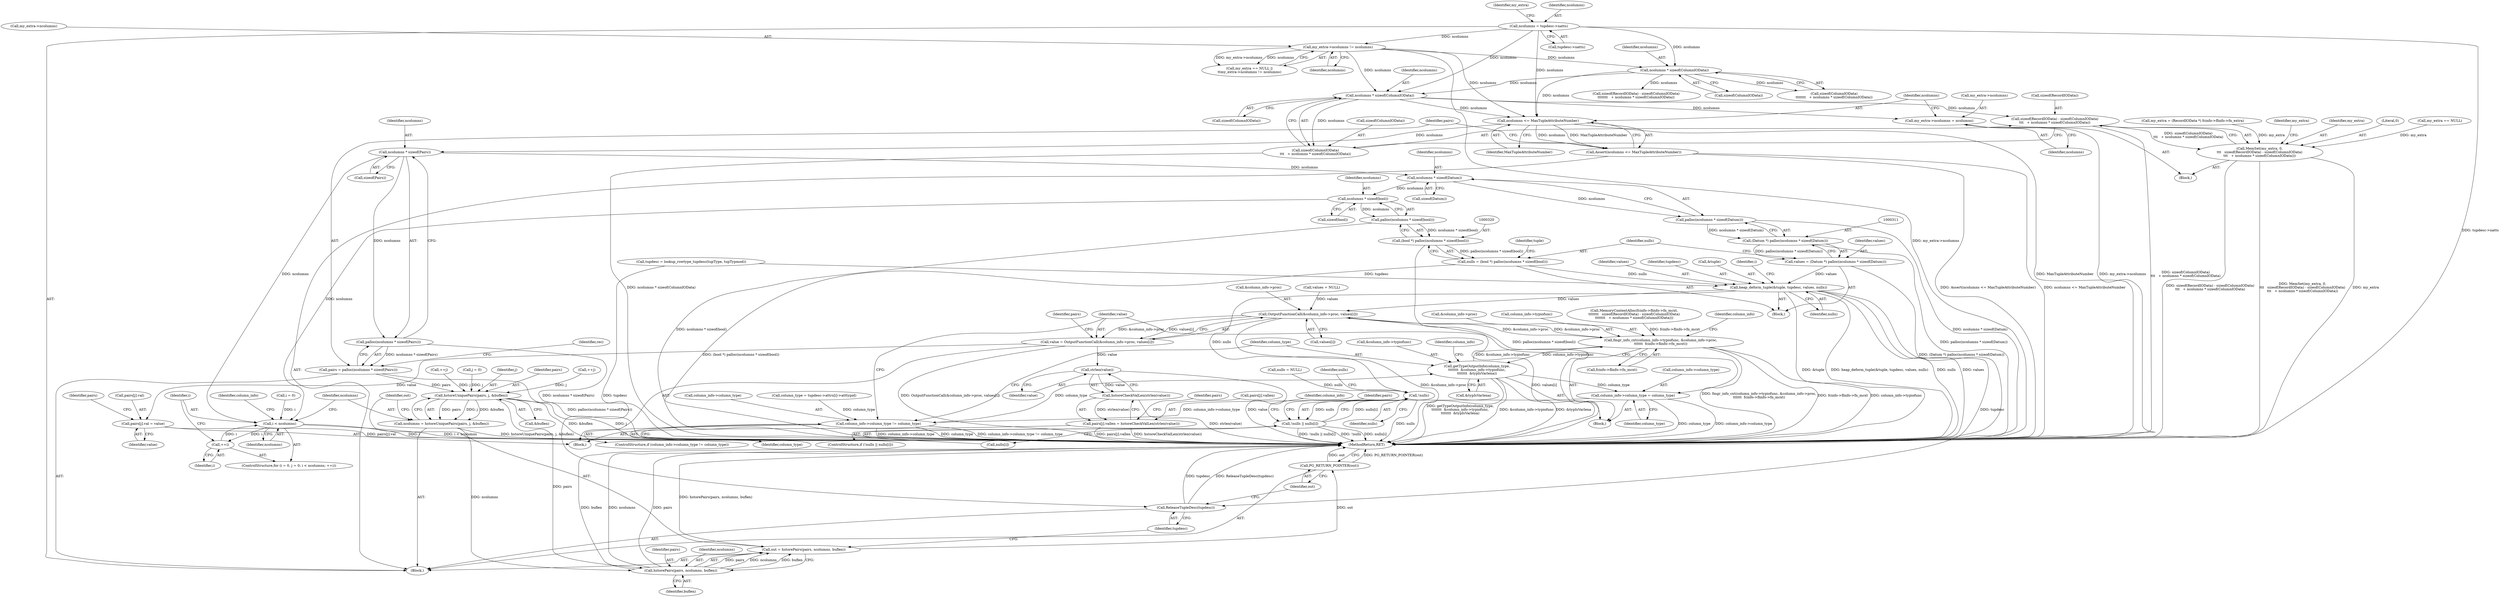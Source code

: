 digraph "0_postgres_31400a673325147e1205326008e32135a78b4d8a_1@API" {
"1000254" [label="(Call,ncolumns * sizeof(ColumnIOData))"];
"1000209" [label="(Call,ncolumns * sizeof(ColumnIOData))"];
"1000185" [label="(Call,my_extra->ncolumns != ncolumns)"];
"1000166" [label="(Call,ncolumns = tupdesc->natts)"];
"1000248" [label="(Call,sizeof(RecordIOData) - sizeof(ColumnIOData)\n\t\t\t   + ncolumns * sizeof(ColumnIOData))"];
"1000245" [label="(Call,MemSet(my_extra, 0,\n\t\t\t   sizeof(RecordIOData) - sizeof(ColumnIOData)\n\t\t\t   + ncolumns * sizeof(ColumnIOData)))"];
"1000251" [label="(Call,sizeof(ColumnIOData)\n\t\t\t   + ncolumns * sizeof(ColumnIOData))"];
"1000268" [label="(Call,my_extra->ncolumns = ncolumns)"];
"1000274" [label="(Call,ncolumns <= MaxTupleAttributeNumber)"];
"1000273" [label="(Call,Assert(ncolumns <= MaxTupleAttributeNumber))"];
"1000280" [label="(Call,ncolumns * sizeof(Pairs))"];
"1000279" [label="(Call,palloc(ncolumns * sizeof(Pairs)))"];
"1000277" [label="(Call,pairs = palloc(ncolumns * sizeof(Pairs)))"];
"1000530" [label="(Call,hstoreUniquePairs(pairs, j, &buflen))"];
"1000528" [label="(Call,ncolumns = hstoreUniquePairs(pairs, j, &buflen))"];
"1000537" [label="(Call,hstorePairs(pairs, ncolumns, buflen))"];
"1000535" [label="(Call,out = hstorePairs(pairs, ncolumns, buflen))"];
"1000543" [label="(Call,PG_RETURN_POINTER(out))"];
"1000313" [label="(Call,ncolumns * sizeof(Datum))"];
"1000312" [label="(Call,palloc(ncolumns * sizeof(Datum)))"];
"1000310" [label="(Call,(Datum *) palloc(ncolumns * sizeof(Datum)))"];
"1000308" [label="(Call,values = (Datum *) palloc(ncolumns * sizeof(Datum)))"];
"1000326" [label="(Call,heap_deform_tuple(&tuple, tupdesc, values, nulls))"];
"1000415" [label="(Call,!nulls)"];
"1000414" [label="(Call,!nulls || nulls[i])"];
"1000488" [label="(Call,OutputFunctionCall(&column_info->proc, values[i]))"];
"1000468" [label="(Call,fmgr_info_cxt(column_info->typiofunc, &column_info->proc,\n\t\t\t\t\t\t  fcinfo->flinfo->fn_mcxt))"];
"1000460" [label="(Call,getTypeOutputInfo(column_type,\n\t\t\t\t\t\t\t  &column_info->typiofunc,\n\t\t\t\t\t\t\t  &typIsVarlena))"];
"1000481" [label="(Call,column_info->column_type = column_type)"];
"1000453" [label="(Call,column_info->column_type != column_type)"];
"1000486" [label="(Call,value = OutputFunctionCall(&column_info->proc, values[i]))"];
"1000496" [label="(Call,pairs[j].val = value)"];
"1000510" [label="(Call,strlen(value))"];
"1000509" [label="(Call,hstoreCheckValLen(strlen(value)))"];
"1000503" [label="(Call,pairs[j].vallen = hstoreCheckValLen(strlen(value)))"];
"1000541" [label="(Call,ReleaseTupleDesc(tupdesc))"];
"1000322" [label="(Call,ncolumns * sizeof(bool))"];
"1000321" [label="(Call,palloc(ncolumns * sizeof(bool)))"];
"1000319" [label="(Call,(bool *) palloc(ncolumns * sizeof(bool)))"];
"1000317" [label="(Call,nulls = (bool *) palloc(ncolumns * sizeof(bool)))"];
"1000348" [label="(Call,i < ncolumns)"];
"1000351" [label="(Call,++i)"];
"1000275" [label="(Identifier,ncolumns)"];
"1000279" [label="(Call,palloc(ncolumns * sizeof(Pairs)))"];
"1000277" [label="(Call,pairs = palloc(ncolumns * sizeof(Pairs)))"];
"1000544" [label="(Identifier,out)"];
"1000252" [label="(Call,sizeof(ColumnIOData))"];
"1000536" [label="(Identifier,out)"];
"1000416" [label="(Identifier,nulls)"];
"1000203" [label="(Call,sizeof(RecordIOData) - sizeof(ColumnIOData)\n\t\t\t\t\t\t\t   + ncolumns * sizeof(ColumnIOData))"];
"1000458" [label="(Block,)"];
"1000166" [label="(Call,ncolumns = tupdesc->natts)"];
"1000503" [label="(Call,pairs[j].vallen = hstoreCheckValLen(strlen(value)))"];
"1000417" [label="(Call,nulls[i])"];
"1000272" [label="(Identifier,ncolumns)"];
"1000510" [label="(Call,strlen(value))"];
"1000364" [label="(Call,column_type = tupdesc->attrs[i]->atttypid)"];
"1000472" [label="(Call,&column_info->proc)"];
"1000213" [label="(Call,my_extra = (RecordIOData *) fcinfo->flinfo->fn_extra)"];
"1000260" [label="(Identifier,my_extra)"];
"1000497" [label="(Call,pairs[j].val)"];
"1000312" [label="(Call,palloc(ncolumns * sizeof(Datum)))"];
"1000268" [label="(Call,my_extra->ncolumns = ncolumns)"];
"1000308" [label="(Call,values = (Datum *) palloc(ncolumns * sizeof(Datum)))"];
"1000470" [label="(Identifier,column_info)"];
"1000172" [label="(Identifier,my_extra)"];
"1000246" [label="(Identifier,my_extra)"];
"1000506" [label="(Identifier,pairs)"];
"1000322" [label="(Call,ncolumns * sizeof(bool))"];
"1000181" [label="(Call,my_extra == NULL ||\n\t\tmy_extra->ncolumns != ncolumns)"];
"1000486" [label="(Call,value = OutputFunctionCall(&column_info->proc, values[i]))"];
"1000185" [label="(Call,my_extra->ncolumns != ncolumns)"];
"1000460" [label="(Call,getTypeOutputInfo(column_type,\n\t\t\t\t\t\t\t  &column_info->typiofunc,\n\t\t\t\t\t\t\t  &typIsVarlena))"];
"1000209" [label="(Call,ncolumns * sizeof(ColumnIOData))"];
"1000526" [label="(Call,++j)"];
"1000330" [label="(Identifier,values)"];
"1000496" [label="(Call,pairs[j].val = value)"];
"1000541" [label="(Call,ReleaseTupleDesc(tupdesc))"];
"1000329" [label="(Identifier,tupdesc)"];
"1000168" [label="(Call,tupdesc->natts)"];
"1000542" [label="(Identifier,tupdesc)"];
"1000324" [label="(Call,sizeof(bool))"];
"1000286" [label="(Block,)"];
"1000424" [label="(Identifier,pairs)"];
"1000537" [label="(Call,hstorePairs(pairs, ncolumns, buflen))"];
"1000327" [label="(Call,&tuple)"];
"1000418" [label="(Identifier,nulls)"];
"1000485" [label="(Identifier,column_type)"];
"1000415" [label="(Call,!nulls)"];
"1000345" [label="(Call,j = 0)"];
"1000189" [label="(Identifier,ncolumns)"];
"1000323" [label="(Identifier,ncolumns)"];
"1000245" [label="(Call,MemSet(my_extra, 0,\n\t\t\t   sizeof(RecordIOData) - sizeof(ColumnIOData)\n\t\t\t   + ncolumns * sizeof(ColumnIOData)))"];
"1000326" [label="(Call,heap_deform_tuple(&tuple, tupdesc, values, nulls))"];
"1000352" [label="(Identifier,i)"];
"1000282" [label="(Call,sizeof(Pairs))"];
"1000530" [label="(Call,hstoreUniquePairs(pairs, j, &buflen))"];
"1000350" [label="(Identifier,ncolumns)"];
"1000543" [label="(Call,PG_RETURN_POINTER(out))"];
"1000511" [label="(Identifier,value)"];
"1000334" [label="(Call,values = NULL)"];
"1000540" [label="(Identifier,buflen)"];
"1000493" [label="(Call,values[i])"];
"1000161" [label="(Call,tupdesc = lookup_rowtype_tupdesc(tupType, tupTypmod))"];
"1000532" [label="(Identifier,j)"];
"1000452" [label="(ControlStructure,if (column_info->column_type != column_type))"];
"1000254" [label="(Call,ncolumns * sizeof(ColumnIOData))"];
"1000488" [label="(Call,OutputFunctionCall(&column_info->proc, values[i]))"];
"1000455" [label="(Identifier,column_info)"];
"1000535" [label="(Call,out = hstorePairs(pairs, ncolumns, buflen))"];
"1000461" [label="(Identifier,column_type)"];
"1000285" [label="(Identifier,rec)"];
"1000476" [label="(Call,fcinfo->flinfo->fn_mcxt)"];
"1000499" [label="(Identifier,pairs)"];
"1000186" [label="(Call,my_extra->ncolumns)"];
"1000309" [label="(Identifier,values)"];
"1000343" [label="(Identifier,i)"];
"1000342" [label="(Call,i = 0)"];
"1000314" [label="(Identifier,ncolumns)"];
"1000337" [label="(Call,nulls = NULL)"];
"1000110" [label="(Block,)"];
"1000269" [label="(Call,my_extra->ncolumns)"];
"1000315" [label="(Call,sizeof(Datum))"];
"1000211" [label="(Call,sizeof(ColumnIOData))"];
"1000489" [label="(Call,&column_info->proc)"];
"1000531" [label="(Identifier,pairs)"];
"1000197" [label="(Call,MemoryContextAlloc(fcinfo->flinfo->fn_mcxt,\n\t\t\t\t\t\t\t   sizeof(RecordIOData) - sizeof(ColumnIOData)\n\t\t\t\t\t\t\t   + ncolumns * sizeof(ColumnIOData)))"];
"1000248" [label="(Call,sizeof(RecordIOData) - sizeof(ColumnIOData)\n\t\t\t   + ncolumns * sizeof(ColumnIOData))"];
"1000468" [label="(Call,fmgr_info_cxt(column_info->typiofunc, &column_info->proc,\n\t\t\t\t\t\t  fcinfo->flinfo->fn_mcxt))"];
"1000244" [label="(Block,)"];
"1000318" [label="(Identifier,nulls)"];
"1000351" [label="(Call,++i)"];
"1000483" [label="(Identifier,column_info)"];
"1000502" [label="(Identifier,value)"];
"1000349" [label="(Identifier,i)"];
"1000538" [label="(Identifier,pairs)"];
"1000539" [label="(Identifier,ncolumns)"];
"1000545" [label="(MethodReturn,RET)"];
"1000449" [label="(Call,++j)"];
"1000276" [label="(Identifier,MaxTupleAttributeNumber)"];
"1000414" [label="(Call,!nulls || nulls[i])"];
"1000255" [label="(Identifier,ncolumns)"];
"1000529" [label="(Identifier,ncolumns)"];
"1000280" [label="(Call,ncolumns * sizeof(Pairs))"];
"1000348" [label="(Call,i < ncolumns)"];
"1000321" [label="(Call,palloc(ncolumns * sizeof(bool)))"];
"1000469" [label="(Call,column_info->typiofunc)"];
"1000313" [label="(Call,ncolumns * sizeof(Datum))"];
"1000454" [label="(Call,column_info->column_type)"];
"1000210" [label="(Identifier,ncolumns)"];
"1000509" [label="(Call,hstoreCheckValLen(strlen(value)))"];
"1000247" [label="(Literal,0)"];
"1000182" [label="(Call,my_extra == NULL)"];
"1000251" [label="(Call,sizeof(ColumnIOData)\n\t\t\t   + ncolumns * sizeof(ColumnIOData))"];
"1000256" [label="(Call,sizeof(ColumnIOData))"];
"1000453" [label="(Call,column_info->column_type != column_type)"];
"1000457" [label="(Identifier,column_type)"];
"1000281" [label="(Identifier,ncolumns)"];
"1000328" [label="(Identifier,tuple)"];
"1000249" [label="(Call,sizeof(RecordIOData))"];
"1000466" [label="(Call,&typIsVarlena)"];
"1000487" [label="(Identifier,value)"];
"1000515" [label="(Identifier,pairs)"];
"1000413" [label="(ControlStructure,if (!nulls || nulls[i]))"];
"1000273" [label="(Call,Assert(ncolumns <= MaxTupleAttributeNumber))"];
"1000528" [label="(Call,ncolumns = hstoreUniquePairs(pairs, j, &buflen))"];
"1000356" [label="(Identifier,column_info)"];
"1000206" [label="(Call,sizeof(ColumnIOData)\n\t\t\t\t\t\t\t   + ncolumns * sizeof(ColumnIOData))"];
"1000331" [label="(Identifier,nulls)"];
"1000482" [label="(Call,column_info->column_type)"];
"1000319" [label="(Call,(bool *) palloc(ncolumns * sizeof(bool)))"];
"1000340" [label="(ControlStructure,for (i = 0, j = 0; i < ncolumns; ++i))"];
"1000504" [label="(Call,pairs[j].vallen)"];
"1000317" [label="(Call,nulls = (bool *) palloc(ncolumns * sizeof(bool)))"];
"1000278" [label="(Identifier,pairs)"];
"1000353" [label="(Block,)"];
"1000462" [label="(Call,&column_info->typiofunc)"];
"1000481" [label="(Call,column_info->column_type = column_type)"];
"1000167" [label="(Identifier,ncolumns)"];
"1000274" [label="(Call,ncolumns <= MaxTupleAttributeNumber)"];
"1000310" [label="(Call,(Datum *) palloc(ncolumns * sizeof(Datum)))"];
"1000533" [label="(Call,&buflen)"];
"1000254" -> "1000251"  [label="AST: "];
"1000254" -> "1000256"  [label="CFG: "];
"1000255" -> "1000254"  [label="AST: "];
"1000256" -> "1000254"  [label="AST: "];
"1000251" -> "1000254"  [label="CFG: "];
"1000254" -> "1000248"  [label="DDG: ncolumns"];
"1000254" -> "1000251"  [label="DDG: ncolumns"];
"1000209" -> "1000254"  [label="DDG: ncolumns"];
"1000185" -> "1000254"  [label="DDG: ncolumns"];
"1000166" -> "1000254"  [label="DDG: ncolumns"];
"1000254" -> "1000268"  [label="DDG: ncolumns"];
"1000254" -> "1000274"  [label="DDG: ncolumns"];
"1000209" -> "1000206"  [label="AST: "];
"1000209" -> "1000211"  [label="CFG: "];
"1000210" -> "1000209"  [label="AST: "];
"1000211" -> "1000209"  [label="AST: "];
"1000206" -> "1000209"  [label="CFG: "];
"1000209" -> "1000203"  [label="DDG: ncolumns"];
"1000209" -> "1000206"  [label="DDG: ncolumns"];
"1000185" -> "1000209"  [label="DDG: ncolumns"];
"1000166" -> "1000209"  [label="DDG: ncolumns"];
"1000209" -> "1000274"  [label="DDG: ncolumns"];
"1000185" -> "1000181"  [label="AST: "];
"1000185" -> "1000189"  [label="CFG: "];
"1000186" -> "1000185"  [label="AST: "];
"1000189" -> "1000185"  [label="AST: "];
"1000181" -> "1000185"  [label="CFG: "];
"1000185" -> "1000545"  [label="DDG: my_extra->ncolumns"];
"1000185" -> "1000181"  [label="DDG: my_extra->ncolumns"];
"1000185" -> "1000181"  [label="DDG: ncolumns"];
"1000166" -> "1000185"  [label="DDG: ncolumns"];
"1000185" -> "1000274"  [label="DDG: ncolumns"];
"1000166" -> "1000110"  [label="AST: "];
"1000166" -> "1000168"  [label="CFG: "];
"1000167" -> "1000166"  [label="AST: "];
"1000168" -> "1000166"  [label="AST: "];
"1000172" -> "1000166"  [label="CFG: "];
"1000166" -> "1000545"  [label="DDG: tupdesc->natts"];
"1000166" -> "1000274"  [label="DDG: ncolumns"];
"1000248" -> "1000245"  [label="AST: "];
"1000248" -> "1000251"  [label="CFG: "];
"1000249" -> "1000248"  [label="AST: "];
"1000251" -> "1000248"  [label="AST: "];
"1000245" -> "1000248"  [label="CFG: "];
"1000248" -> "1000545"  [label="DDG: sizeof(ColumnIOData)\n\t\t\t   + ncolumns * sizeof(ColumnIOData)"];
"1000248" -> "1000245"  [label="DDG: sizeof(ColumnIOData)\n\t\t\t   + ncolumns * sizeof(ColumnIOData)"];
"1000245" -> "1000244"  [label="AST: "];
"1000246" -> "1000245"  [label="AST: "];
"1000247" -> "1000245"  [label="AST: "];
"1000260" -> "1000245"  [label="CFG: "];
"1000245" -> "1000545"  [label="DDG: sizeof(RecordIOData) - sizeof(ColumnIOData)\n\t\t\t   + ncolumns * sizeof(ColumnIOData)"];
"1000245" -> "1000545"  [label="DDG: MemSet(my_extra, 0,\n\t\t\t   sizeof(RecordIOData) - sizeof(ColumnIOData)\n\t\t\t   + ncolumns * sizeof(ColumnIOData))"];
"1000245" -> "1000545"  [label="DDG: my_extra"];
"1000213" -> "1000245"  [label="DDG: my_extra"];
"1000182" -> "1000245"  [label="DDG: my_extra"];
"1000252" -> "1000251"  [label="AST: "];
"1000251" -> "1000545"  [label="DDG: ncolumns * sizeof(ColumnIOData)"];
"1000268" -> "1000244"  [label="AST: "];
"1000268" -> "1000272"  [label="CFG: "];
"1000269" -> "1000268"  [label="AST: "];
"1000272" -> "1000268"  [label="AST: "];
"1000275" -> "1000268"  [label="CFG: "];
"1000268" -> "1000545"  [label="DDG: my_extra->ncolumns"];
"1000274" -> "1000273"  [label="AST: "];
"1000274" -> "1000276"  [label="CFG: "];
"1000275" -> "1000274"  [label="AST: "];
"1000276" -> "1000274"  [label="AST: "];
"1000273" -> "1000274"  [label="CFG: "];
"1000274" -> "1000545"  [label="DDG: MaxTupleAttributeNumber"];
"1000274" -> "1000273"  [label="DDG: ncolumns"];
"1000274" -> "1000273"  [label="DDG: MaxTupleAttributeNumber"];
"1000274" -> "1000280"  [label="DDG: ncolumns"];
"1000273" -> "1000110"  [label="AST: "];
"1000278" -> "1000273"  [label="CFG: "];
"1000273" -> "1000545"  [label="DDG: ncolumns <= MaxTupleAttributeNumber"];
"1000273" -> "1000545"  [label="DDG: Assert(ncolumns <= MaxTupleAttributeNumber)"];
"1000280" -> "1000279"  [label="AST: "];
"1000280" -> "1000282"  [label="CFG: "];
"1000281" -> "1000280"  [label="AST: "];
"1000282" -> "1000280"  [label="AST: "];
"1000279" -> "1000280"  [label="CFG: "];
"1000280" -> "1000279"  [label="DDG: ncolumns"];
"1000280" -> "1000313"  [label="DDG: ncolumns"];
"1000280" -> "1000348"  [label="DDG: ncolumns"];
"1000279" -> "1000277"  [label="AST: "];
"1000277" -> "1000279"  [label="CFG: "];
"1000279" -> "1000545"  [label="DDG: ncolumns * sizeof(Pairs)"];
"1000279" -> "1000277"  [label="DDG: ncolumns * sizeof(Pairs)"];
"1000277" -> "1000110"  [label="AST: "];
"1000278" -> "1000277"  [label="AST: "];
"1000285" -> "1000277"  [label="CFG: "];
"1000277" -> "1000545"  [label="DDG: palloc(ncolumns * sizeof(Pairs))"];
"1000277" -> "1000530"  [label="DDG: pairs"];
"1000530" -> "1000528"  [label="AST: "];
"1000530" -> "1000533"  [label="CFG: "];
"1000531" -> "1000530"  [label="AST: "];
"1000532" -> "1000530"  [label="AST: "];
"1000533" -> "1000530"  [label="AST: "];
"1000528" -> "1000530"  [label="CFG: "];
"1000530" -> "1000545"  [label="DDG: &buflen"];
"1000530" -> "1000545"  [label="DDG: j"];
"1000530" -> "1000528"  [label="DDG: pairs"];
"1000530" -> "1000528"  [label="DDG: j"];
"1000530" -> "1000528"  [label="DDG: &buflen"];
"1000449" -> "1000530"  [label="DDG: j"];
"1000526" -> "1000530"  [label="DDG: j"];
"1000345" -> "1000530"  [label="DDG: j"];
"1000530" -> "1000537"  [label="DDG: pairs"];
"1000528" -> "1000110"  [label="AST: "];
"1000529" -> "1000528"  [label="AST: "];
"1000536" -> "1000528"  [label="CFG: "];
"1000528" -> "1000545"  [label="DDG: hstoreUniquePairs(pairs, j, &buflen)"];
"1000528" -> "1000537"  [label="DDG: ncolumns"];
"1000537" -> "1000535"  [label="AST: "];
"1000537" -> "1000540"  [label="CFG: "];
"1000538" -> "1000537"  [label="AST: "];
"1000539" -> "1000537"  [label="AST: "];
"1000540" -> "1000537"  [label="AST: "];
"1000535" -> "1000537"  [label="CFG: "];
"1000537" -> "1000545"  [label="DDG: buflen"];
"1000537" -> "1000545"  [label="DDG: ncolumns"];
"1000537" -> "1000545"  [label="DDG: pairs"];
"1000537" -> "1000535"  [label="DDG: pairs"];
"1000537" -> "1000535"  [label="DDG: ncolumns"];
"1000537" -> "1000535"  [label="DDG: buflen"];
"1000535" -> "1000110"  [label="AST: "];
"1000536" -> "1000535"  [label="AST: "];
"1000542" -> "1000535"  [label="CFG: "];
"1000535" -> "1000545"  [label="DDG: hstorePairs(pairs, ncolumns, buflen)"];
"1000535" -> "1000543"  [label="DDG: out"];
"1000543" -> "1000110"  [label="AST: "];
"1000543" -> "1000544"  [label="CFG: "];
"1000544" -> "1000543"  [label="AST: "];
"1000545" -> "1000543"  [label="CFG: "];
"1000543" -> "1000545"  [label="DDG: PG_RETURN_POINTER(out)"];
"1000543" -> "1000545"  [label="DDG: out"];
"1000313" -> "1000312"  [label="AST: "];
"1000313" -> "1000315"  [label="CFG: "];
"1000314" -> "1000313"  [label="AST: "];
"1000315" -> "1000313"  [label="AST: "];
"1000312" -> "1000313"  [label="CFG: "];
"1000313" -> "1000312"  [label="DDG: ncolumns"];
"1000313" -> "1000322"  [label="DDG: ncolumns"];
"1000312" -> "1000310"  [label="AST: "];
"1000310" -> "1000312"  [label="CFG: "];
"1000312" -> "1000545"  [label="DDG: ncolumns * sizeof(Datum)"];
"1000312" -> "1000310"  [label="DDG: ncolumns * sizeof(Datum)"];
"1000310" -> "1000308"  [label="AST: "];
"1000311" -> "1000310"  [label="AST: "];
"1000308" -> "1000310"  [label="CFG: "];
"1000310" -> "1000545"  [label="DDG: palloc(ncolumns * sizeof(Datum))"];
"1000310" -> "1000308"  [label="DDG: palloc(ncolumns * sizeof(Datum))"];
"1000308" -> "1000286"  [label="AST: "];
"1000309" -> "1000308"  [label="AST: "];
"1000318" -> "1000308"  [label="CFG: "];
"1000308" -> "1000545"  [label="DDG: (Datum *) palloc(ncolumns * sizeof(Datum))"];
"1000308" -> "1000326"  [label="DDG: values"];
"1000326" -> "1000286"  [label="AST: "];
"1000326" -> "1000331"  [label="CFG: "];
"1000327" -> "1000326"  [label="AST: "];
"1000329" -> "1000326"  [label="AST: "];
"1000330" -> "1000326"  [label="AST: "];
"1000331" -> "1000326"  [label="AST: "];
"1000343" -> "1000326"  [label="CFG: "];
"1000326" -> "1000545"  [label="DDG: heap_deform_tuple(&tuple, tupdesc, values, nulls)"];
"1000326" -> "1000545"  [label="DDG: nulls"];
"1000326" -> "1000545"  [label="DDG: values"];
"1000326" -> "1000545"  [label="DDG: &tuple"];
"1000161" -> "1000326"  [label="DDG: tupdesc"];
"1000317" -> "1000326"  [label="DDG: nulls"];
"1000326" -> "1000415"  [label="DDG: nulls"];
"1000326" -> "1000488"  [label="DDG: values"];
"1000326" -> "1000541"  [label="DDG: tupdesc"];
"1000415" -> "1000414"  [label="AST: "];
"1000415" -> "1000416"  [label="CFG: "];
"1000416" -> "1000415"  [label="AST: "];
"1000418" -> "1000415"  [label="CFG: "];
"1000414" -> "1000415"  [label="CFG: "];
"1000415" -> "1000545"  [label="DDG: nulls"];
"1000415" -> "1000414"  [label="DDG: nulls"];
"1000337" -> "1000415"  [label="DDG: nulls"];
"1000414" -> "1000415"  [label="DDG: nulls[i]"];
"1000414" -> "1000413"  [label="AST: "];
"1000414" -> "1000417"  [label="CFG: "];
"1000417" -> "1000414"  [label="AST: "];
"1000424" -> "1000414"  [label="CFG: "];
"1000455" -> "1000414"  [label="CFG: "];
"1000414" -> "1000545"  [label="DDG: !nulls || nulls[i]"];
"1000414" -> "1000545"  [label="DDG: !nulls"];
"1000414" -> "1000545"  [label="DDG: nulls[i]"];
"1000488" -> "1000486"  [label="AST: "];
"1000488" -> "1000493"  [label="CFG: "];
"1000489" -> "1000488"  [label="AST: "];
"1000493" -> "1000488"  [label="AST: "];
"1000486" -> "1000488"  [label="CFG: "];
"1000488" -> "1000545"  [label="DDG: &column_info->proc"];
"1000488" -> "1000545"  [label="DDG: values[i]"];
"1000488" -> "1000468"  [label="DDG: &column_info->proc"];
"1000488" -> "1000486"  [label="DDG: &column_info->proc"];
"1000488" -> "1000486"  [label="DDG: values[i]"];
"1000468" -> "1000488"  [label="DDG: &column_info->proc"];
"1000334" -> "1000488"  [label="DDG: values"];
"1000468" -> "1000458"  [label="AST: "];
"1000468" -> "1000476"  [label="CFG: "];
"1000469" -> "1000468"  [label="AST: "];
"1000472" -> "1000468"  [label="AST: "];
"1000476" -> "1000468"  [label="AST: "];
"1000483" -> "1000468"  [label="CFG: "];
"1000468" -> "1000545"  [label="DDG: fmgr_info_cxt(column_info->typiofunc, &column_info->proc,\n\t\t\t\t\t\t  fcinfo->flinfo->fn_mcxt)"];
"1000468" -> "1000545"  [label="DDG: fcinfo->flinfo->fn_mcxt"];
"1000468" -> "1000545"  [label="DDG: column_info->typiofunc"];
"1000468" -> "1000460"  [label="DDG: column_info->typiofunc"];
"1000460" -> "1000468"  [label="DDG: &column_info->typiofunc"];
"1000197" -> "1000468"  [label="DDG: fcinfo->flinfo->fn_mcxt"];
"1000460" -> "1000458"  [label="AST: "];
"1000460" -> "1000466"  [label="CFG: "];
"1000461" -> "1000460"  [label="AST: "];
"1000462" -> "1000460"  [label="AST: "];
"1000466" -> "1000460"  [label="AST: "];
"1000470" -> "1000460"  [label="CFG: "];
"1000460" -> "1000545"  [label="DDG: getTypeOutputInfo(column_type,\n\t\t\t\t\t\t\t  &column_info->typiofunc,\n\t\t\t\t\t\t\t  &typIsVarlena)"];
"1000460" -> "1000545"  [label="DDG: &column_info->typiofunc"];
"1000460" -> "1000545"  [label="DDG: &typIsVarlena"];
"1000453" -> "1000460"  [label="DDG: column_type"];
"1000460" -> "1000481"  [label="DDG: column_type"];
"1000481" -> "1000458"  [label="AST: "];
"1000481" -> "1000485"  [label="CFG: "];
"1000482" -> "1000481"  [label="AST: "];
"1000485" -> "1000481"  [label="AST: "];
"1000487" -> "1000481"  [label="CFG: "];
"1000481" -> "1000545"  [label="DDG: column_type"];
"1000481" -> "1000545"  [label="DDG: column_info->column_type"];
"1000481" -> "1000453"  [label="DDG: column_info->column_type"];
"1000453" -> "1000452"  [label="AST: "];
"1000453" -> "1000457"  [label="CFG: "];
"1000454" -> "1000453"  [label="AST: "];
"1000457" -> "1000453"  [label="AST: "];
"1000461" -> "1000453"  [label="CFG: "];
"1000487" -> "1000453"  [label="CFG: "];
"1000453" -> "1000545"  [label="DDG: column_type"];
"1000453" -> "1000545"  [label="DDG: column_info->column_type != column_type"];
"1000453" -> "1000545"  [label="DDG: column_info->column_type"];
"1000364" -> "1000453"  [label="DDG: column_type"];
"1000486" -> "1000353"  [label="AST: "];
"1000487" -> "1000486"  [label="AST: "];
"1000499" -> "1000486"  [label="CFG: "];
"1000486" -> "1000545"  [label="DDG: OutputFunctionCall(&column_info->proc, values[i])"];
"1000486" -> "1000496"  [label="DDG: value"];
"1000486" -> "1000510"  [label="DDG: value"];
"1000496" -> "1000353"  [label="AST: "];
"1000496" -> "1000502"  [label="CFG: "];
"1000497" -> "1000496"  [label="AST: "];
"1000502" -> "1000496"  [label="AST: "];
"1000506" -> "1000496"  [label="CFG: "];
"1000496" -> "1000545"  [label="DDG: pairs[j].val"];
"1000510" -> "1000509"  [label="AST: "];
"1000510" -> "1000511"  [label="CFG: "];
"1000511" -> "1000510"  [label="AST: "];
"1000509" -> "1000510"  [label="CFG: "];
"1000510" -> "1000545"  [label="DDG: value"];
"1000510" -> "1000509"  [label="DDG: value"];
"1000509" -> "1000503"  [label="AST: "];
"1000503" -> "1000509"  [label="CFG: "];
"1000509" -> "1000545"  [label="DDG: strlen(value)"];
"1000509" -> "1000503"  [label="DDG: strlen(value)"];
"1000503" -> "1000353"  [label="AST: "];
"1000504" -> "1000503"  [label="AST: "];
"1000515" -> "1000503"  [label="CFG: "];
"1000503" -> "1000545"  [label="DDG: hstoreCheckValLen(strlen(value))"];
"1000503" -> "1000545"  [label="DDG: pairs[j].vallen"];
"1000541" -> "1000110"  [label="AST: "];
"1000541" -> "1000542"  [label="CFG: "];
"1000542" -> "1000541"  [label="AST: "];
"1000544" -> "1000541"  [label="CFG: "];
"1000541" -> "1000545"  [label="DDG: tupdesc"];
"1000541" -> "1000545"  [label="DDG: ReleaseTupleDesc(tupdesc)"];
"1000161" -> "1000541"  [label="DDG: tupdesc"];
"1000322" -> "1000321"  [label="AST: "];
"1000322" -> "1000324"  [label="CFG: "];
"1000323" -> "1000322"  [label="AST: "];
"1000324" -> "1000322"  [label="AST: "];
"1000321" -> "1000322"  [label="CFG: "];
"1000322" -> "1000321"  [label="DDG: ncolumns"];
"1000322" -> "1000348"  [label="DDG: ncolumns"];
"1000321" -> "1000319"  [label="AST: "];
"1000319" -> "1000321"  [label="CFG: "];
"1000321" -> "1000545"  [label="DDG: ncolumns * sizeof(bool)"];
"1000321" -> "1000319"  [label="DDG: ncolumns * sizeof(bool)"];
"1000319" -> "1000317"  [label="AST: "];
"1000320" -> "1000319"  [label="AST: "];
"1000317" -> "1000319"  [label="CFG: "];
"1000319" -> "1000545"  [label="DDG: palloc(ncolumns * sizeof(bool))"];
"1000319" -> "1000317"  [label="DDG: palloc(ncolumns * sizeof(bool))"];
"1000317" -> "1000286"  [label="AST: "];
"1000318" -> "1000317"  [label="AST: "];
"1000328" -> "1000317"  [label="CFG: "];
"1000317" -> "1000545"  [label="DDG: (bool *) palloc(ncolumns * sizeof(bool))"];
"1000348" -> "1000340"  [label="AST: "];
"1000348" -> "1000350"  [label="CFG: "];
"1000349" -> "1000348"  [label="AST: "];
"1000350" -> "1000348"  [label="AST: "];
"1000356" -> "1000348"  [label="CFG: "];
"1000529" -> "1000348"  [label="CFG: "];
"1000348" -> "1000545"  [label="DDG: i"];
"1000348" -> "1000545"  [label="DDG: i < ncolumns"];
"1000342" -> "1000348"  [label="DDG: i"];
"1000351" -> "1000348"  [label="DDG: i"];
"1000348" -> "1000351"  [label="DDG: i"];
"1000351" -> "1000340"  [label="AST: "];
"1000351" -> "1000352"  [label="CFG: "];
"1000352" -> "1000351"  [label="AST: "];
"1000349" -> "1000351"  [label="CFG: "];
}
